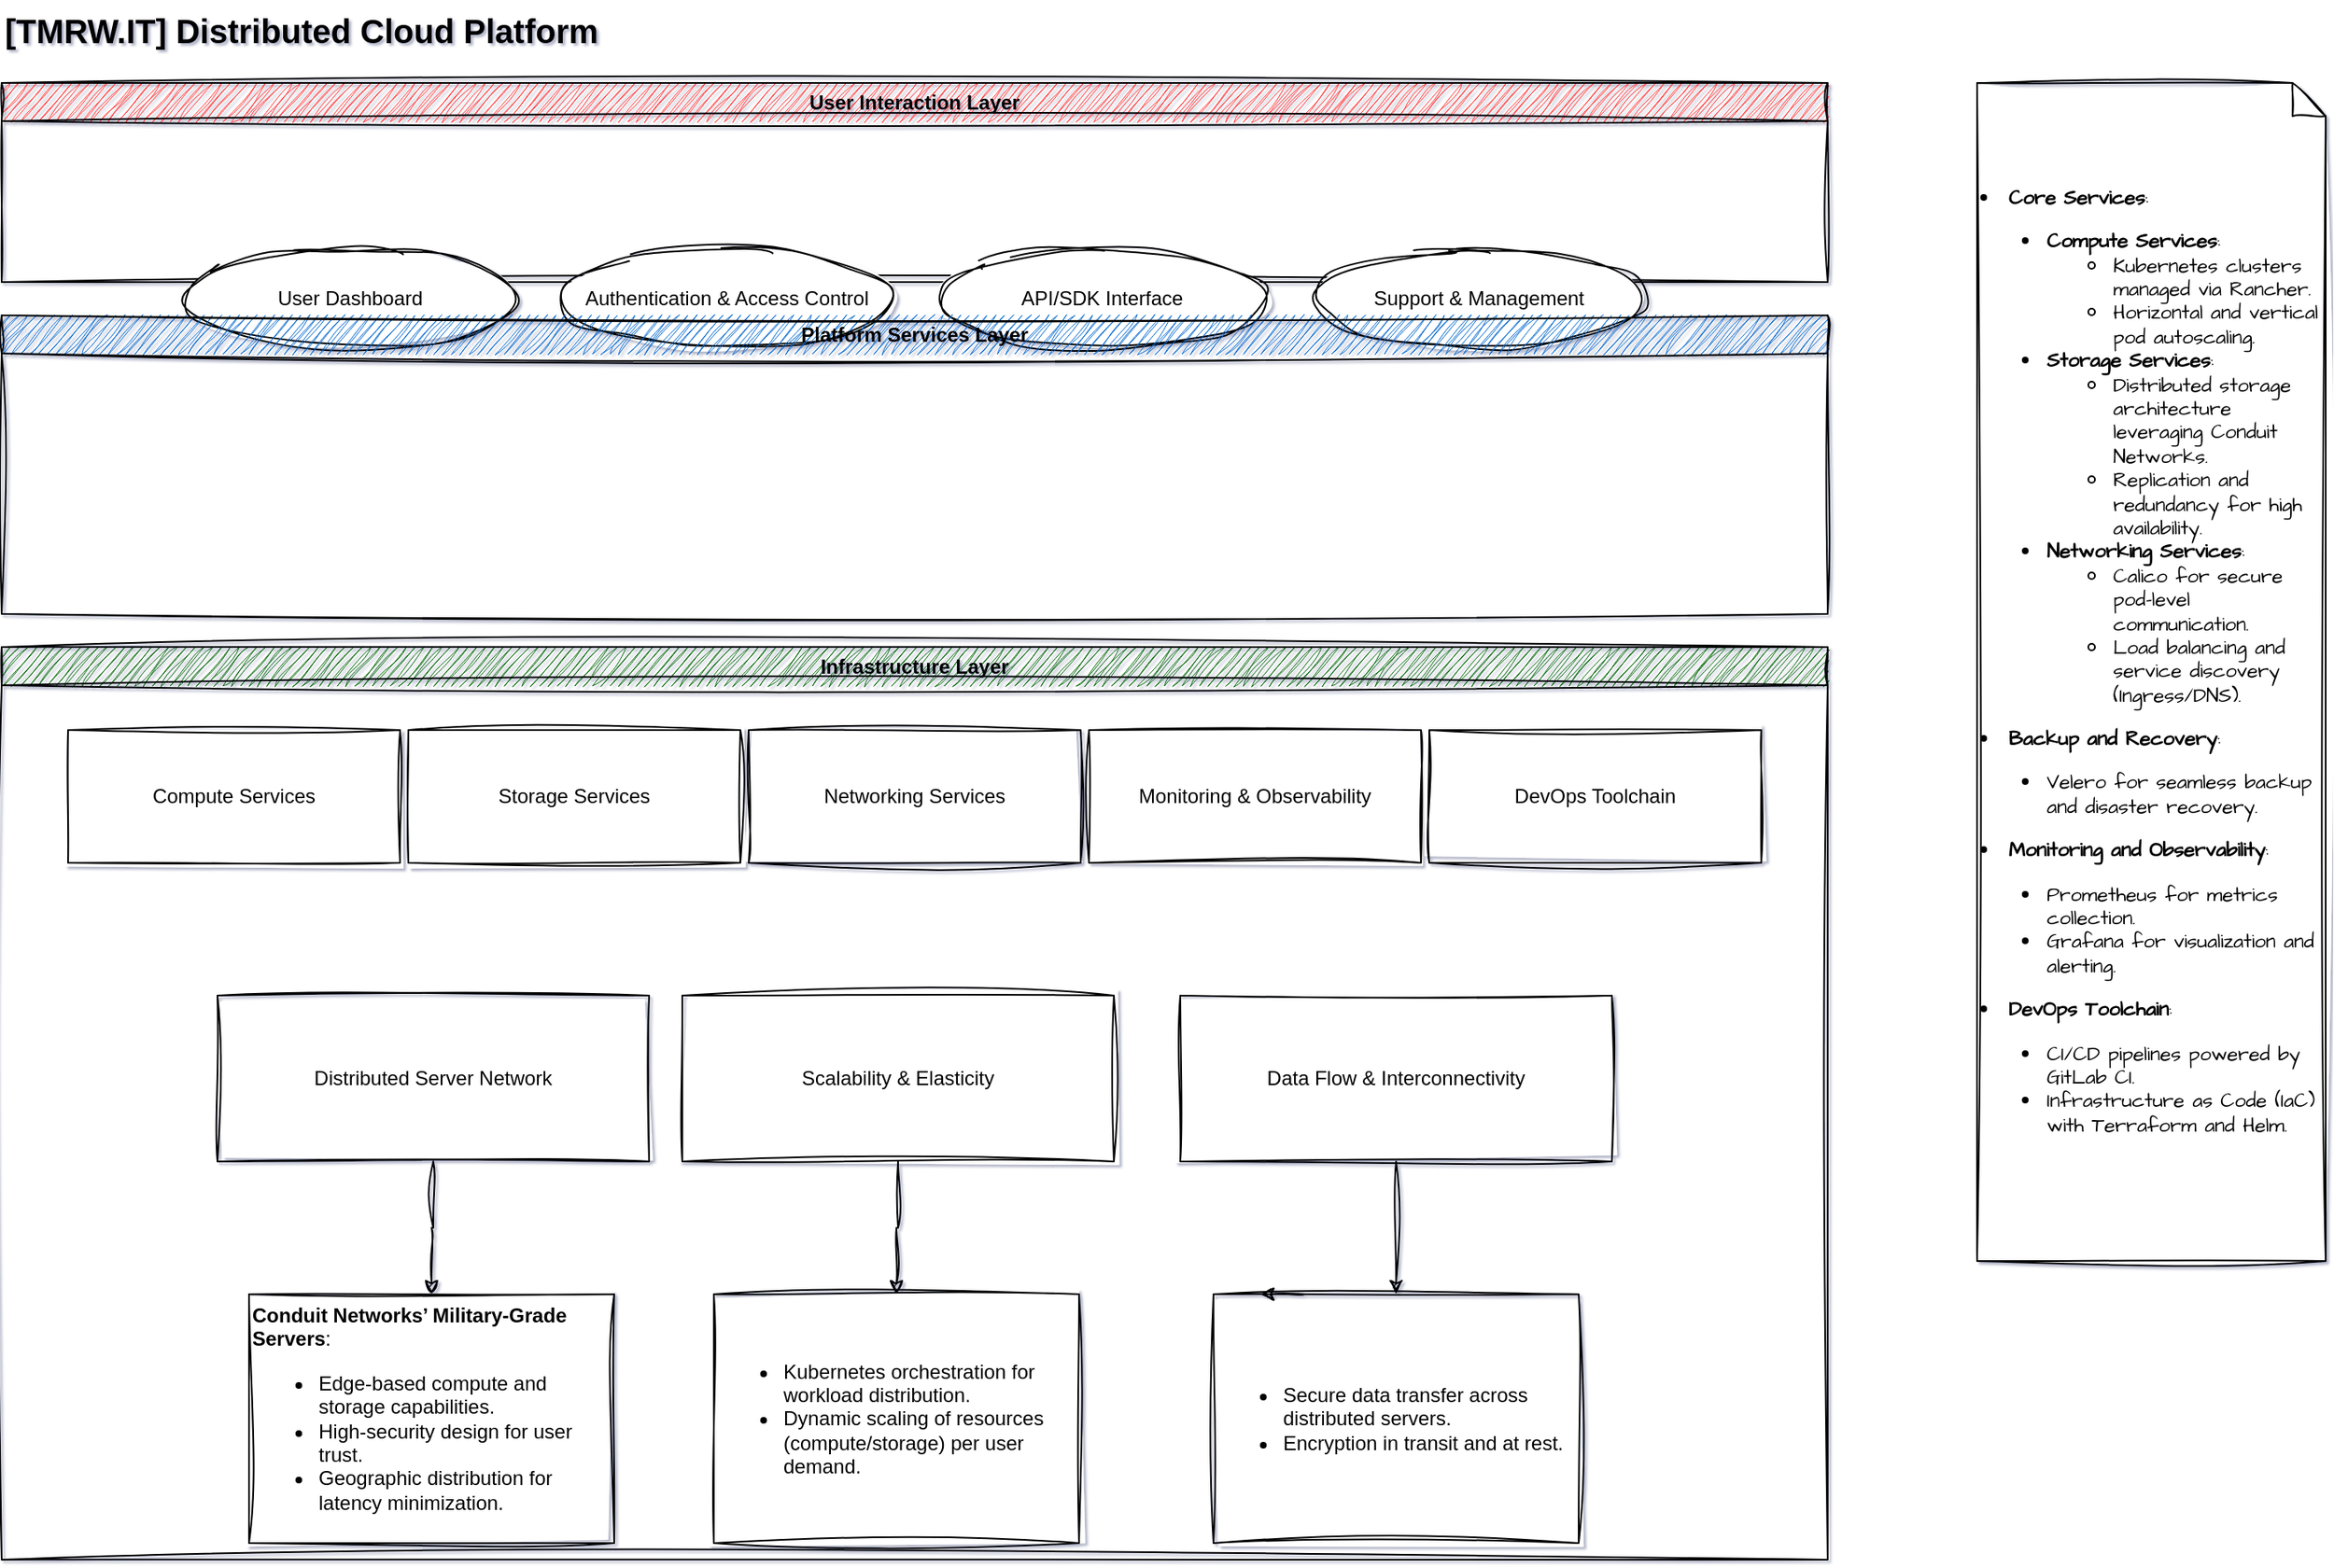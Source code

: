 <mxfile version="24.8.6">
  <diagram name="Page-1" id="wVMwYLyxr4PYHoP_r0zS">
    <mxGraphModel dx="1405" dy="936" grid="1" gridSize="10" guides="1" tooltips="1" connect="1" arrows="1" fold="1" page="1" pageScale="1" pageWidth="850" pageHeight="1100" math="0" shadow="1">
      <root>
        <mxCell id="0" />
        <mxCell id="1" parent="0" />
        <mxCell id="title" value="[TMRW.IT] Distributed Cloud Platform" style="text;html=1;fontSize=20;fontStyle=1;sketch=1;curveFitting=1;jiggle=2;" parent="1" vertex="1">
          <mxGeometry x="50" y="20" width="400" height="30" as="geometry" />
        </mxCell>
        <mxCell id="userLayer" value="User Interaction Layer" style="swimlane;whiteSpace=wrap;html=1;fillColor=#FF3333;sketch=1;curveFitting=1;jiggle=2;" parent="1" vertex="1">
          <mxGeometry x="50" y="70" width="1100" height="120" as="geometry" />
        </mxCell>
        <mxCell id="userDashboard" value="User Dashboard" style="ellipse;whiteSpace=wrap;html=1;strokeColor=#000000;fillColor=#ffffff;sketch=1;curveFitting=1;jiggle=2;" parent="userLayer" vertex="1">
          <mxGeometry x="110" y="100" width="200" height="60" as="geometry" />
        </mxCell>
        <mxCell id="authAccess" value="Authentication &amp; Access Control" style="ellipse;whiteSpace=wrap;html=1;strokeColor=#000000;fillColor=#ffffff;sketch=1;curveFitting=1;jiggle=2;" parent="userLayer" vertex="1">
          <mxGeometry x="337" y="100" width="200" height="60" as="geometry" />
        </mxCell>
        <mxCell id="apiSdk" value="API/SDK Interface" style="ellipse;whiteSpace=wrap;html=1;strokeColor=#000000;fillColor=#ffffff;sketch=1;curveFitting=1;jiggle=2;" parent="userLayer" vertex="1">
          <mxGeometry x="563" y="100" width="200" height="60" as="geometry" />
        </mxCell>
        <mxCell id="supportMgmt" value="Support &amp; Management" style="ellipse;whiteSpace=wrap;html=1;strokeColor=#000000;fillColor=#ffffff;sketch=1;curveFitting=1;jiggle=2;" parent="userLayer" vertex="1">
          <mxGeometry x="790" y="100" width="200" height="60" as="geometry" />
        </mxCell>
        <mxCell id="platformLayer" value="Platform Services Layer" style="swimlane;whiteSpace=wrap;html=1;fillColor=#0066CC;sketch=1;curveFitting=1;jiggle=2;" parent="1" vertex="1">
          <mxGeometry x="50" y="210" width="1100" height="180" as="geometry" />
        </mxCell>
        <mxCell id="infraLayer" value="Infrastructure Layer" style="swimlane;whiteSpace=wrap;html=1;fillColor=#006600;sketch=1;curveFitting=1;jiggle=2;" parent="1" vertex="1">
          <mxGeometry x="50" y="410" width="1100" height="550" as="geometry" />
        </mxCell>
        <mxCell id="distributedServers" value="Distributed Server Network" style="rectangle;whiteSpace=wrap;html=1;strokeColor=#000000;fillColor=#ffffff;sketch=1;curveFitting=1;jiggle=2;" parent="infraLayer" vertex="1">
          <mxGeometry x="130" y="210" width="260" height="100" as="geometry" />
        </mxCell>
        <mxCell id="scalability" value="Scalability &amp; Elasticity" style="rectangle;whiteSpace=wrap;html=1;strokeColor=#000000;fillColor=#ffffff;sketch=1;curveFitting=1;jiggle=2;" parent="infraLayer" vertex="1">
          <mxGeometry x="410" y="210" width="260" height="100" as="geometry" />
        </mxCell>
        <mxCell id="dataFlow" value="Data Flow &amp; Interconnectivity" style="rectangle;whiteSpace=wrap;html=1;strokeColor=#000000;fillColor=#ffffff;sketch=1;curveFitting=1;jiggle=2;" parent="infraLayer" vertex="1">
          <mxGeometry x="710" y="210" width="260" height="100" as="geometry" />
        </mxCell>
        <mxCell id="TKYElfM-atQ_MffcHc0V-1" value="&lt;strong style=&quot;background-color: initial;&quot;&gt;Conduit Networks’ Military-Grade Servers&lt;/strong&gt;&lt;span style=&quot;background-color: initial;&quot;&gt;:&lt;/span&gt;&lt;div&gt;&lt;ul&gt;&lt;li&gt;&lt;span style=&quot;background-color: initial;&quot;&gt;Edge-based compute and storage capabilities.&lt;/span&gt;&lt;/li&gt;&lt;li&gt;&lt;span style=&quot;background-color: initial;&quot;&gt;High-security design for user trust.&lt;/span&gt;&lt;/li&gt;&lt;li&gt;&lt;span style=&quot;background-color: initial;&quot;&gt;Geographic distribution for latency minimization.&lt;/span&gt;&lt;/li&gt;&lt;/ul&gt;&lt;/div&gt;" style="rectangle;whiteSpace=wrap;html=1;strokeColor=#000000;fillColor=#ffffff;align=left;sketch=1;curveFitting=1;jiggle=2;" vertex="1" parent="infraLayer">
          <mxGeometry x="149" y="390" width="220" height="150" as="geometry" />
        </mxCell>
        <mxCell id="TKYElfM-atQ_MffcHc0V-2" value="" style="edgeStyle=orthogonalEdgeStyle;rounded=0;orthogonalLoop=1;jettySize=auto;html=1;sketch=1;curveFitting=1;jiggle=2;" edge="1" parent="infraLayer" source="distributedServers" target="TKYElfM-atQ_MffcHc0V-1">
          <mxGeometry relative="1" as="geometry" />
        </mxCell>
        <mxCell id="TKYElfM-atQ_MffcHc0V-3" value="&lt;ul&gt;&lt;li&gt;&lt;span style=&quot;background-color: initial;&quot;&gt;Kubernetes orchestration for workload distribution.&lt;/span&gt;&lt;/li&gt;&lt;li&gt;&lt;span style=&quot;background-color: initial;&quot;&gt;Dynamic scaling of resources (compute/storage) per user demand.&lt;/span&gt;&lt;/li&gt;&lt;/ul&gt;" style="rectangle;whiteSpace=wrap;html=1;strokeColor=#000000;fillColor=#ffffff;align=left;sketch=1;curveFitting=1;jiggle=2;" vertex="1" parent="infraLayer">
          <mxGeometry x="429" y="390" width="220" height="150" as="geometry" />
        </mxCell>
        <mxCell id="TKYElfM-atQ_MffcHc0V-4" value="" style="edgeStyle=orthogonalEdgeStyle;rounded=0;orthogonalLoop=1;jettySize=auto;html=1;sketch=1;curveFitting=1;jiggle=2;" edge="1" parent="infraLayer" source="scalability" target="TKYElfM-atQ_MffcHc0V-3">
          <mxGeometry relative="1" as="geometry" />
        </mxCell>
        <mxCell id="TKYElfM-atQ_MffcHc0V-5" value="&lt;ul&gt;&lt;li&gt;&lt;span style=&quot;background-color: initial;&quot;&gt;Secure data transfer across distributed servers.&lt;/span&gt;&lt;/li&gt;&lt;li&gt;&lt;span style=&quot;background-color: initial;&quot;&gt;Encryption in transit and at rest.&lt;/span&gt;&lt;/li&gt;&lt;/ul&gt;" style="rectangle;whiteSpace=wrap;html=1;strokeColor=#000000;fillColor=#ffffff;align=left;sketch=1;curveFitting=1;jiggle=2;" vertex="1" parent="infraLayer">
          <mxGeometry x="730" y="390" width="220" height="150" as="geometry" />
        </mxCell>
        <mxCell id="TKYElfM-atQ_MffcHc0V-6" value="" style="edgeStyle=orthogonalEdgeStyle;rounded=0;orthogonalLoop=1;jettySize=auto;html=1;sketch=1;curveFitting=1;jiggle=2;" edge="1" parent="infraLayer" source="dataFlow" target="TKYElfM-atQ_MffcHc0V-5">
          <mxGeometry relative="1" as="geometry" />
        </mxCell>
        <mxCell id="TKYElfM-atQ_MffcHc0V-7" style="edgeStyle=orthogonalEdgeStyle;rounded=0;orthogonalLoop=1;jettySize=auto;html=1;exitX=0.25;exitY=0;exitDx=0;exitDy=0;entryX=0.128;entryY=0.003;entryDx=0;entryDy=0;entryPerimeter=0;sketch=1;curveFitting=1;jiggle=2;" edge="1" parent="infraLayer" source="TKYElfM-atQ_MffcHc0V-5" target="TKYElfM-atQ_MffcHc0V-5">
          <mxGeometry relative="1" as="geometry" />
        </mxCell>
        <mxCell id="compute" value="Compute Services" style="rectangle;whiteSpace=wrap;html=1;strokeColor=#000000;fillColor=#ffffff;sketch=1;curveFitting=1;jiggle=2;" parent="infraLayer" vertex="1">
          <mxGeometry x="40" y="50" width="200" height="80" as="geometry" />
        </mxCell>
        <mxCell id="storage" value="Storage Services" style="rectangle;whiteSpace=wrap;html=1;strokeColor=#000000;fillColor=#ffffff;sketch=1;curveFitting=1;jiggle=2;" parent="infraLayer" vertex="1">
          <mxGeometry x="245" y="50" width="200" height="80" as="geometry" />
        </mxCell>
        <mxCell id="networking" value="Networking Services" style="rectangle;whiteSpace=wrap;html=1;strokeColor=#000000;fillColor=#ffffff;sketch=1;curveFitting=1;jiggle=2;" parent="infraLayer" vertex="1">
          <mxGeometry x="450" y="50" width="200" height="80" as="geometry" />
        </mxCell>
        <mxCell id="monitoring" value="Monitoring &amp; Observability" style="rectangle;whiteSpace=wrap;html=1;strokeColor=#000000;fillColor=#ffffff;sketch=1;curveFitting=1;jiggle=2;" parent="infraLayer" vertex="1">
          <mxGeometry x="655" y="50" width="200" height="80" as="geometry" />
        </mxCell>
        <mxCell id="devOps" value="DevOps Toolchain" style="rectangle;whiteSpace=wrap;html=1;strokeColor=#000000;fillColor=#ffffff;sketch=1;curveFitting=1;jiggle=2;" parent="infraLayer" vertex="1">
          <mxGeometry x="860" y="50" width="200" height="80" as="geometry" />
        </mxCell>
        <mxCell id="TKYElfM-atQ_MffcHc0V-8" value="&lt;li&gt;&lt;strong&gt;Core Services&lt;/strong&gt;:&lt;ul&gt;&lt;li&gt;&lt;strong&gt;Compute Services&lt;/strong&gt;:&lt;ul&gt;&lt;li&gt;Kubernetes clusters managed via Rancher.&lt;/li&gt;&lt;li&gt;Horizontal and vertical pod autoscaling.&lt;/li&gt;&lt;/ul&gt;&lt;/li&gt;&lt;li&gt;&lt;strong&gt;Storage Services&lt;/strong&gt;:&lt;ul&gt;&lt;li&gt;Distributed storage architecture leveraging Conduit Networks.&lt;/li&gt;&lt;li&gt;Replication and redundancy for high availability.&lt;/li&gt;&lt;/ul&gt;&lt;/li&gt;&lt;li&gt;&lt;strong&gt;Networking Services&lt;/strong&gt;:&lt;ul&gt;&lt;li&gt;Calico for secure pod-level communication.&lt;/li&gt;&lt;li&gt;Load balancing and service discovery (Ingress/DNS).&lt;/li&gt;&lt;/ul&gt;&lt;/li&gt;&lt;/ul&gt;&lt;/li&gt;&lt;li&gt;&lt;strong&gt;Backup and Recovery&lt;/strong&gt;:&lt;ul&gt;&lt;li&gt;Velero for seamless backup and disaster recovery.&lt;/li&gt;&lt;/ul&gt;&lt;/li&gt;&lt;li&gt;&lt;strong&gt;Monitoring and Observability&lt;/strong&gt;:&lt;ul&gt;&lt;li&gt;Prometheus for metrics collection.&lt;/li&gt;&lt;li&gt;Grafana for visualization and alerting.&lt;/li&gt;&lt;/ul&gt;&lt;/li&gt;&lt;li&gt;&lt;strong&gt;DevOps Toolchain&lt;/strong&gt;:&lt;ul&gt;&lt;li&gt;CI/CD pipelines powered by GitLab CI.&lt;/li&gt;&lt;li&gt;Infrastructure as Code (IaC) with Terraform and Helm.&lt;/li&gt;&lt;/ul&gt;&lt;/li&gt;" style="shape=note;size=20;whiteSpace=wrap;html=1;sketch=1;hachureGap=4;jiggle=2;curveFitting=1;fontFamily=Architects Daughter;fontSource=https%3A%2F%2Ffonts.googleapis.com%2Fcss%3Ffamily%3DArchitects%2BDaughter;align=left;" vertex="1" parent="1">
          <mxGeometry x="1240" y="70" width="210" height="710" as="geometry" />
        </mxCell>
      </root>
    </mxGraphModel>
  </diagram>
</mxfile>
